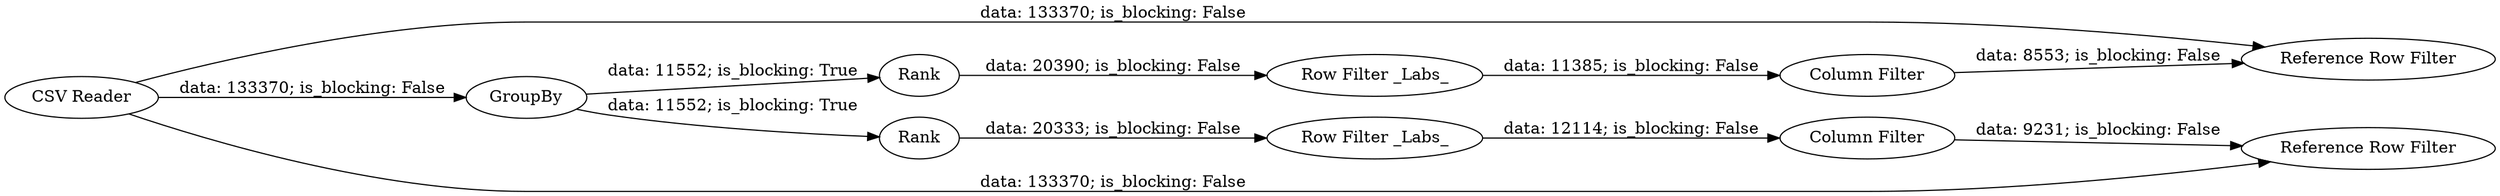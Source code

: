 digraph {
	"-4656049327542113307_6" [label="Row Filter _Labs_"]
	"-4656049327542113307_9" [label="Reference Row Filter"]
	"-4656049327542113307_4" [label=Rank]
	"-4656049327542113307_1" [label="CSV Reader"]
	"-4656049327542113307_3" [label=Rank]
	"-4656049327542113307_7" [label="Column Filter"]
	"-4656049327542113307_10" [label="Reference Row Filter"]
	"-4656049327542113307_8" [label="Column Filter"]
	"-4656049327542113307_2" [label=GroupBy]
	"-4656049327542113307_5" [label="Row Filter _Labs_"]
	"-4656049327542113307_1" -> "-4656049327542113307_10" [label="data: 133370; is_blocking: False"]
	"-4656049327542113307_1" -> "-4656049327542113307_9" [label="data: 133370; is_blocking: False"]
	"-4656049327542113307_5" -> "-4656049327542113307_7" [label="data: 11385; is_blocking: False"]
	"-4656049327542113307_2" -> "-4656049327542113307_4" [label="data: 11552; is_blocking: True"]
	"-4656049327542113307_6" -> "-4656049327542113307_8" [label="data: 12114; is_blocking: False"]
	"-4656049327542113307_2" -> "-4656049327542113307_3" [label="data: 11552; is_blocking: True"]
	"-4656049327542113307_7" -> "-4656049327542113307_9" [label="data: 8553; is_blocking: False"]
	"-4656049327542113307_3" -> "-4656049327542113307_5" [label="data: 20390; is_blocking: False"]
	"-4656049327542113307_8" -> "-4656049327542113307_10" [label="data: 9231; is_blocking: False"]
	"-4656049327542113307_4" -> "-4656049327542113307_6" [label="data: 20333; is_blocking: False"]
	"-4656049327542113307_1" -> "-4656049327542113307_2" [label="data: 133370; is_blocking: False"]
	rankdir=LR
}
